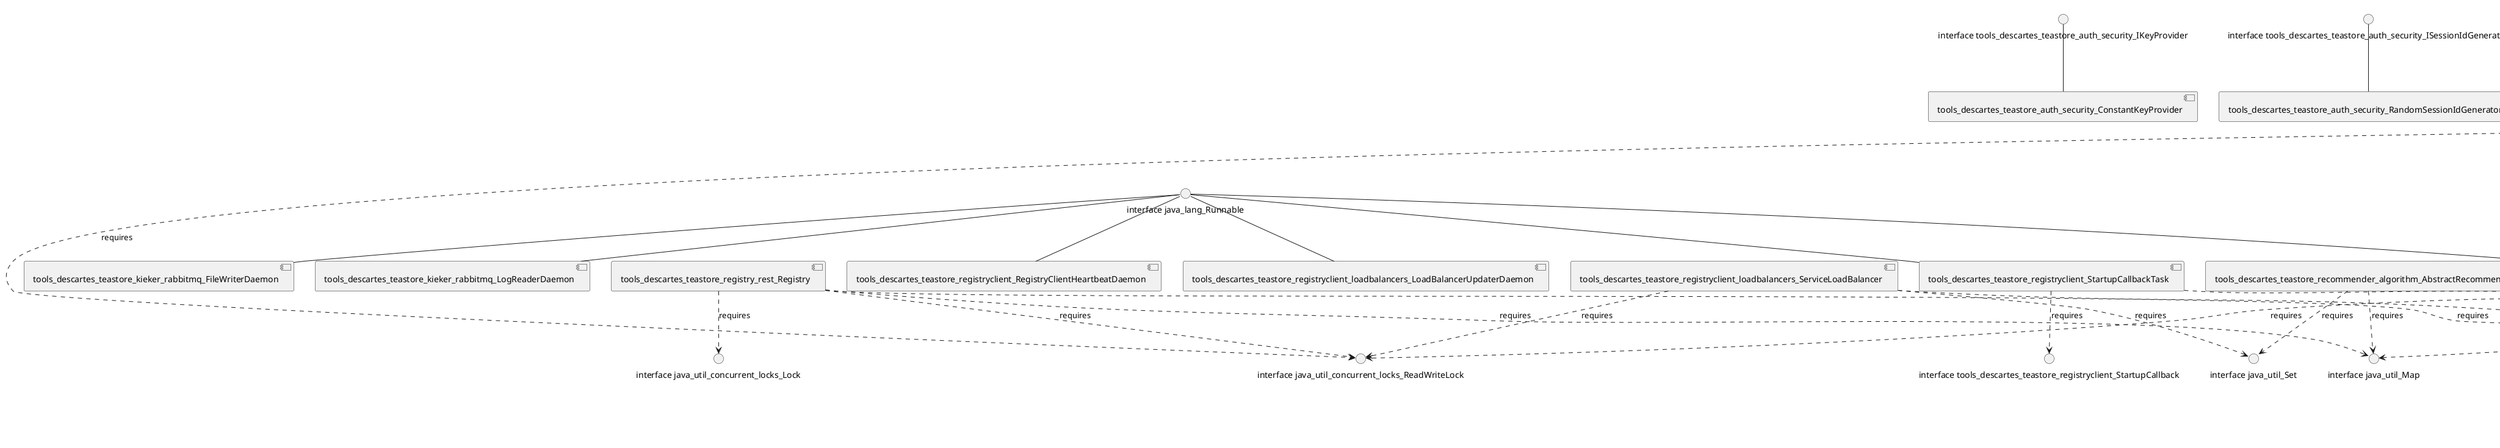 @startuml
skinparam fixCircleLabelOverlapping true
"interface tools_descartes_teastore_auth_security_IKeyProvider"--[tools_descartes_teastore_auth_security_ConstantKeyProvider]
"interface tools_descartes_teastore_auth_security_ISessionIdGenerator"--[tools_descartes_teastore_auth_security_RandomSessionIdGenerator]
"interface tools_descartes_teastore_auth_security_ISecurityProvider"--[tools_descartes_teastore_auth_security_ShaSecurityProvider]
[tools_descartes_teastore_image_ImageScaler]..>"interface org_slf4j_Logger" : requires
"interface tools_descartes_teastore_image_cache_entry_ICachable"--[tools_descartes_teastore_image_StoreImage]
[tools_descartes_teastore_image_StoreImage]..>"interface org_slf4j_Logger" : requires
"interface tools_descartes_teastore_image_cache_IDataCache"--[tools_descartes_teastore_image_cache_AbstractCache]
[tools_descartes_teastore_image_cache_AbstractCache]..>"interface java_util_concurrent_locks_ReadWriteLock" : requires
[tools_descartes_teastore_image_cache_AbstractCache]..>"interface java_util_function_Predicate" : requires
[tools_descartes_teastore_image_cache_AbstractCache]..>"interface org_slf4j_Logger" : requires
[tools_descartes_teastore_image_cache_AbstractCache]..>"interface tools_descartes_teastore_image_storage_IDataStorage" : requires
"interface tools_descartes_teastore_image_cache_entry_ICachable"--[tools_descartes_teastore_image_cache_DummyData]
"interface tools_descartes_teastore_image_cache_entry_ICacheEntry"--[tools_descartes_teastore_image_cache_DummyEntry]
"interface tools_descartes_teastore_image_cache_entry_ICacheEntry"--[tools_descartes_teastore_image_cache_entry_AbstractEntry]
[tools_descartes_teastore_image_cache_entry_AbstractEntry]..>"interface org_slf4j_Logger" : requires
"interface java_util_function_Predicate"--[tools_descartes_teastore_image_cache_rules_CacheAll]
"interface java_lang_Runnable"--[tools_descartes_teastore_image_setup_CreatorRunner]
[tools_descartes_teastore_image_setup_CreatorRunner]..>"interface java_nio_file_Path" : requires
[tools_descartes_teastore_image_setup_CreatorRunner]..>"interface org_slf4j_Logger" : requires
"interface tools_descartes_teastore_image_storage_IDataStorage"--[tools_descartes_teastore_image_storage_DriveStorage]
[tools_descartes_teastore_image_storage_DriveStorage]..>"interface java_nio_file_Path" : requires
[tools_descartes_teastore_image_storage_DriveStorage]..>"interface java_util_concurrent_locks_ReadWriteLock" : requires
[tools_descartes_teastore_image_storage_DriveStorage]..>"interface java_util_function_Predicate" : requires
[tools_descartes_teastore_image_storage_DriveStorage]..>"interface org_slf4j_Logger" : requires
"interface tools_descartes_teastore_image_storage_IDataStorage"--[tools_descartes_teastore_image_storage_NoStorage]
"interface java_util_function_Predicate"--[tools_descartes_teastore_image_storage_rules_StoreAll]
"interface java_util_function_Predicate"--[tools_descartes_teastore_image_storage_rules_StoreLargeImages]
"interface tools_descartes_teastore_kieker_probes_records_IPayloadCharacterization"--[tools_descartes_teastore_kieker_probes_records_OperationExecutionWithParametersRecord]
"interface java_lang_Runnable"--[tools_descartes_teastore_kieker_rabbitmq_FileWriterDaemon]
"interface java_lang_Runnable"--[tools_descartes_teastore_kieker_rabbitmq_LogReaderDaemon]
[tools_descartes_teastore_kieker_rabbitmq_LogReaderStartup]..>"interface java_util_concurrent_ScheduledExecutorService" : requires
[tools_descartes_teastore_kieker_rabbitmq_MemoryLogStorage]..>"interface java_util_Queue" : requires
[tools_descartes_teastore_persistence_RegistrationDaemon]..>"interface org_slf4j_Logger" : requires
[tools_descartes_teastore_persistence_daemons_InitialDataGenerationDaemon]..>"interface org_slf4j_Logger" : requires
[tools_descartes_teastore_persistence_rest_DatabaseGenerationEndpoint]..>"interface org_slf4j_Logger" : requires
"interface tools_descartes_teastore_recommender_algorithm_IRecommender"--[tools_descartes_teastore_recommender_algorithm_AbstractRecommender]
[tools_descartes_teastore_recommender_algorithm_AbstractRecommender]..>"interface java_util_Map" : requires
[tools_descartes_teastore_recommender_algorithm_AbstractRecommender]..>"interface java_util_Set" : requires
[tools_descartes_teastore_recommender_algorithm_AbstractRecommender]..>"interface org_slf4j_Logger" : requires
"interface tools_descartes_teastore_recommender_algorithm_IRecommender"--[tools_descartes_teastore_recommender_algorithm_RecommenderSelector]
[tools_descartes_teastore_recommender_algorithm_RecommenderSelector]..>"interface java_util_Map" : requires
[tools_descartes_teastore_recommender_algorithm_RecommenderSelector]..>"interface org_slf4j_Logger" : requires
[tools_descartes_teastore_recommender_algorithm_RecommenderSelector]..>"interface tools_descartes_teastore_recommender_algorithm_IRecommender" : requires
[tools_descartes_teastore_recommender_servlet_RecommenderStartup]..>"interface org_slf4j_Logger" : requires
[tools_descartes_teastore_recommender_servlet_TrainingSynchronizer]..>"interface java_util_List" : requires
[tools_descartes_teastore_recommender_servlet_TrainingSynchronizer]..>"interface org_slf4j_Logger" : requires
[tools_descartes_teastore_registry_rest_Registry]..>"interface java_util_Map" : requires
[tools_descartes_teastore_registry_rest_Registry]..>"interface java_util_concurrent_locks_Lock" : requires
[tools_descartes_teastore_registry_rest_Registry]..>"interface java_util_concurrent_locks_ReadWriteLock" : requires
[tools_descartes_teastore_registry_rest_Registry]..>"interface org_slf4j_Logger" : requires
[tools_descartes_teastore_registry_rest_RegistryStartup]..>"interface java_util_concurrent_ScheduledExecutorService" : requires
[tools_descartes_teastore_registry_rest_RegistryStartup]..>"interface org_slf4j_Logger" : requires
"interface java_lang_Runnable"--[tools_descartes_teastore_registryclient_RegistryClientHeartbeatDaemon]
"interface java_lang_Runnable"--[tools_descartes_teastore_registryclient_StartupCallbackTask]
[tools_descartes_teastore_registryclient_StartupCallbackTask]..>"interface org_slf4j_Logger" : requires
[tools_descartes_teastore_registryclient_StartupCallbackTask]..>"interface tools_descartes_teastore_registryclient_StartupCallback" : requires
"interface java_lang_Runnable"--[tools_descartes_teastore_registryclient_loadbalancers_LoadBalancerUpdaterDaemon]
[tools_descartes_teastore_registryclient_loadbalancers_ServiceLoadBalancer]..>"interface java_util_Set" : requires
[tools_descartes_teastore_registryclient_loadbalancers_ServiceLoadBalancer]..>"interface java_util_concurrent_locks_ReadWriteLock" : requires
[tools_descartes_teastore_registryclient_loadbalancers_ServiceLoadBalancer]..>"interface org_slf4j_Logger" : requires
[tools_descartes_teastore_registryclient_rest_HttpWrapper]..>"interface kieker_monitoring_core_controller_IMonitoringController" : requires
[tools_descartes_teastore_registryclient_rest_HttpWrapper]..>"interface org_slf4j_Logger" : requires
[tools_descartes_teastore_registryclient_rest_NonBalancedCRUDOperations]..>"interface org_slf4j_Logger" : requires
[tools_descartes_teastore_registryclient_rest_ResponseWrapper]..>"interface kieker_monitoring_core_controller_IMonitoringController" : requires
[tools_descartes_teastore_registryclient_rest_ResponseWrapper]..>"interface org_slf4j_Logger" : requires
[tools_descartes_teastore_registryclient_rest_TrackingFilter]..>"interface kieker_monitoring_core_controller_IMonitoringController" : requires
[tools_descartes_teastore_registryclient_rest_TrackingFilter]..>"interface org_slf4j_Logger" : requires
[tools_descartes_teastore_webui_servlet_CategoryServlet]..>"interface java_util_List" : requires
[tools_descartes_teastore_webui_servlet_DataBaseActionServlet]..>"interface org_slf4j_Logger" : requires

@enduml
